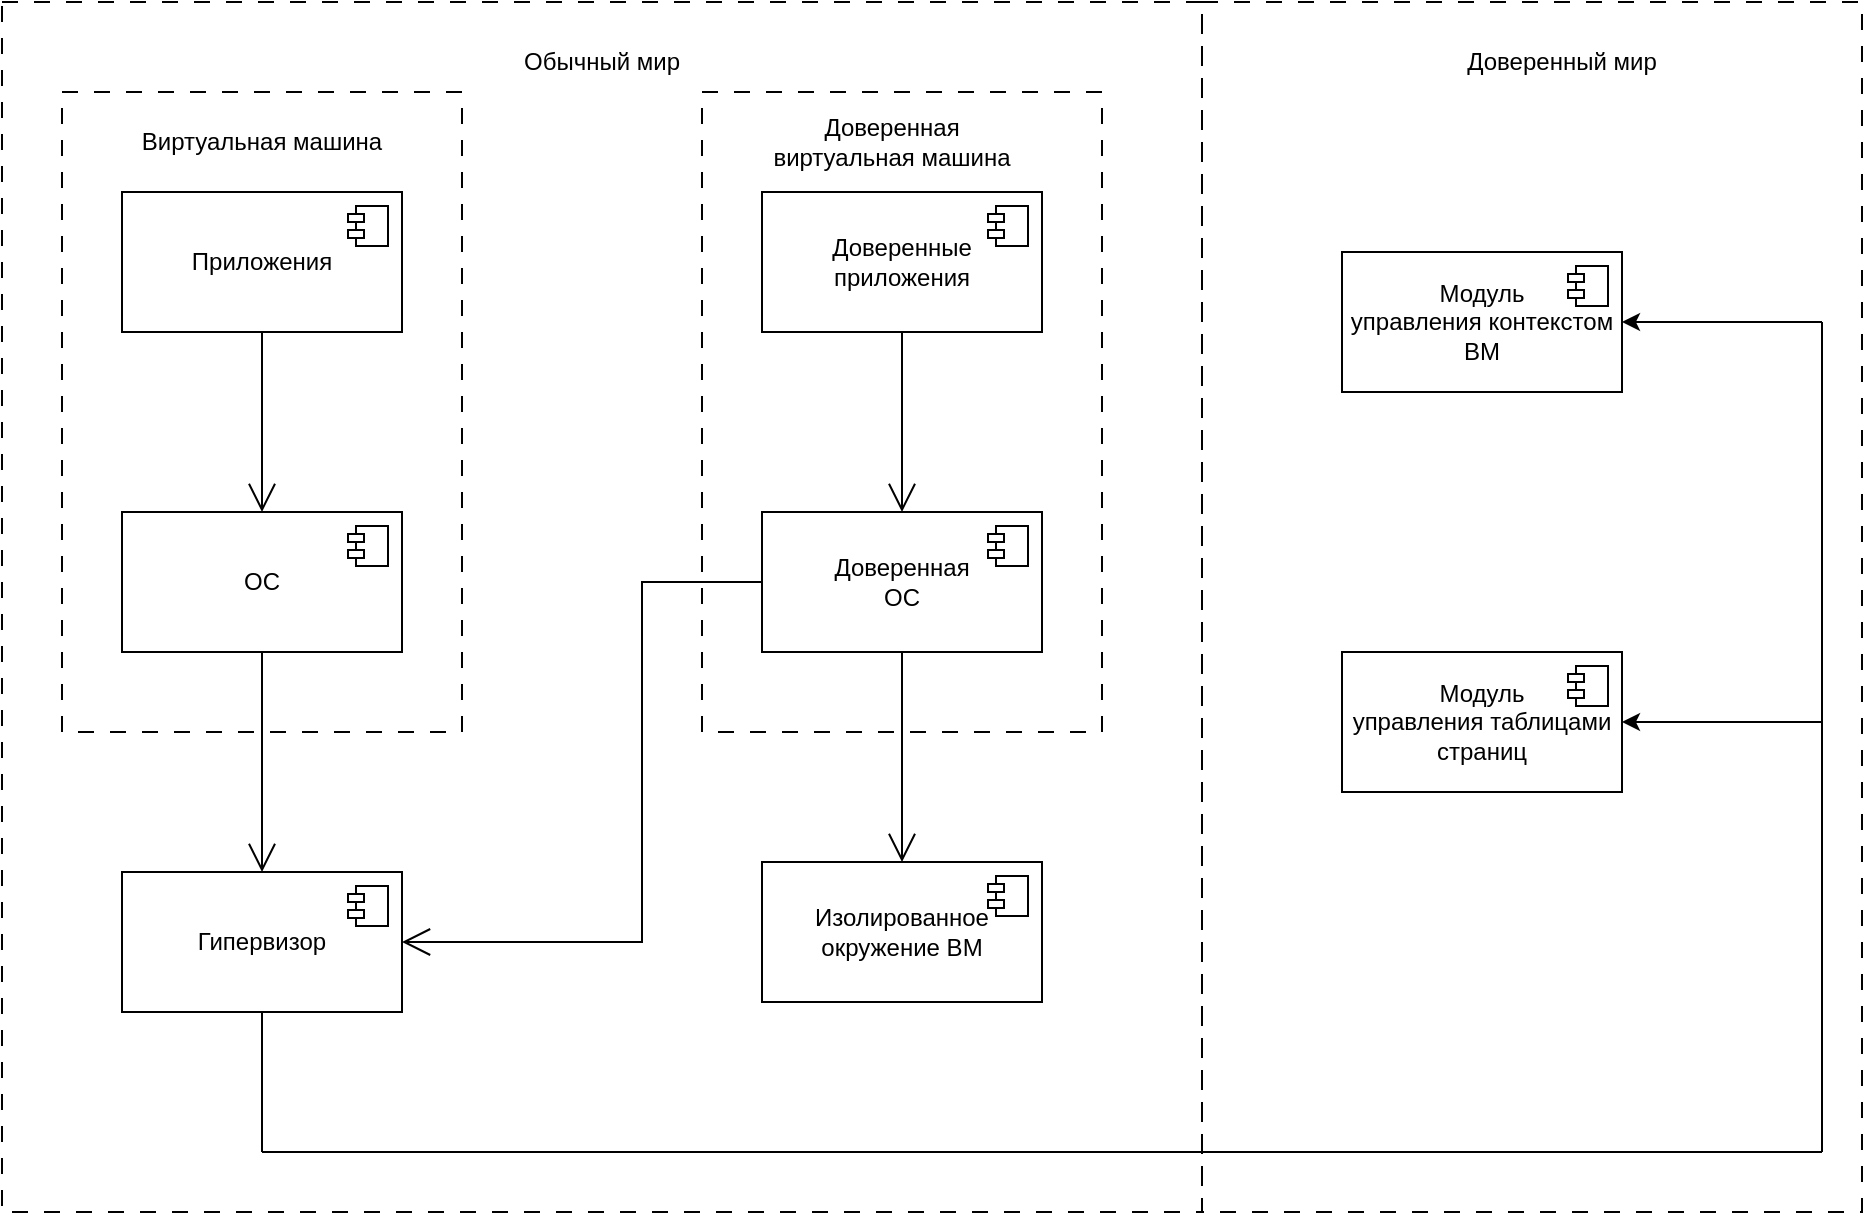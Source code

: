 <mxfile version="24.2.5" type="device">
  <diagram name="Page-1" id="mnYBlM6ExCyNvV4whlxs">
    <mxGraphModel dx="539" dy="179" grid="1" gridSize="10" guides="1" tooltips="1" connect="1" arrows="1" fold="1" page="1" pageScale="1" pageWidth="850" pageHeight="1100" math="0" shadow="0">
      <root>
        <mxCell id="0" />
        <mxCell id="1" parent="0" />
        <mxCell id="cfFYNgQWbaskFS-q6y5M-15" value="" style="rounded=0;whiteSpace=wrap;html=1;fillColor=none;dashed=1;dashPattern=8 8;" vertex="1" parent="1">
          <mxGeometry x="650" y="65" width="330" height="605" as="geometry" />
        </mxCell>
        <mxCell id="cfFYNgQWbaskFS-q6y5M-3" value="" style="rounded=0;whiteSpace=wrap;html=1;fillColor=none;dashed=1;dashPattern=8 8;" vertex="1" parent="1">
          <mxGeometry x="400" y="110" width="200" height="320" as="geometry" />
        </mxCell>
        <mxCell id="cfFYNgQWbaskFS-q6y5M-1" value="" style="rounded=0;whiteSpace=wrap;html=1;fillColor=none;dashed=1;dashPattern=8 8;" vertex="1" parent="1">
          <mxGeometry x="80" y="110" width="200" height="320" as="geometry" />
        </mxCell>
        <mxCell id="cfFYNgQWbaskFS-q6y5M-14" value="" style="rounded=0;whiteSpace=wrap;html=1;fillColor=none;dashed=1;dashPattern=8 8;" vertex="1" parent="1">
          <mxGeometry x="50" y="65" width="600" height="605" as="geometry" />
        </mxCell>
        <mxCell id="5czzXK6IEvLx0_h1if0Y-10" value="" style="endArrow=open;endSize=12;html=1;rounded=0;exitX=0.5;exitY=1;exitDx=0;exitDy=0;entryX=0.5;entryY=0;entryDx=0;entryDy=0;" parent="1" source="5czzXK6IEvLx0_h1if0Y-19" target="5czzXK6IEvLx0_h1if0Y-22" edge="1">
          <mxGeometry width="160" relative="1" as="geometry">
            <mxPoint x="180" y="400" as="sourcePoint" />
            <mxPoint x="330" y="470" as="targetPoint" />
          </mxGeometry>
        </mxCell>
        <mxCell id="5czzXK6IEvLx0_h1if0Y-11" value="" style="endArrow=open;endSize=12;html=1;rounded=0;exitX=0.5;exitY=1;exitDx=0;exitDy=0;entryX=0.5;entryY=0;entryDx=0;entryDy=0;" parent="1" source="5czzXK6IEvLx0_h1if0Y-13" target="5czzXK6IEvLx0_h1if0Y-19" edge="1">
          <mxGeometry width="160" relative="1" as="geometry">
            <mxPoint x="180" y="260" as="sourcePoint" />
            <mxPoint x="180" y="340" as="targetPoint" />
          </mxGeometry>
        </mxCell>
        <mxCell id="5czzXK6IEvLx0_h1if0Y-12" value="" style="endArrow=open;endSize=12;html=1;rounded=0;exitX=0.5;exitY=1;exitDx=0;exitDy=0;entryX=0.5;entryY=0;entryDx=0;entryDy=0;" parent="1" source="5czzXK6IEvLx0_h1if0Y-15" target="5czzXK6IEvLx0_h1if0Y-17" edge="1">
          <mxGeometry width="160" relative="1" as="geometry">
            <mxPoint x="460" y="260" as="sourcePoint" />
            <mxPoint x="460" y="340" as="targetPoint" />
          </mxGeometry>
        </mxCell>
        <mxCell id="5czzXK6IEvLx0_h1if0Y-13" value="Приложения" style="html=1;dropTarget=0;whiteSpace=wrap;" parent="1" vertex="1">
          <mxGeometry x="110" y="160" width="140" height="70" as="geometry" />
        </mxCell>
        <mxCell id="5czzXK6IEvLx0_h1if0Y-14" value="" style="shape=module;jettyWidth=8;jettyHeight=4;" parent="5czzXK6IEvLx0_h1if0Y-13" vertex="1">
          <mxGeometry x="1" width="20" height="20" relative="1" as="geometry">
            <mxPoint x="-27" y="7" as="offset" />
          </mxGeometry>
        </mxCell>
        <mxCell id="5czzXK6IEvLx0_h1if0Y-15" value="Доверенные приложения" style="html=1;dropTarget=0;whiteSpace=wrap;" parent="1" vertex="1">
          <mxGeometry x="430" y="160" width="140" height="70" as="geometry" />
        </mxCell>
        <mxCell id="5czzXK6IEvLx0_h1if0Y-16" value="" style="shape=module;jettyWidth=8;jettyHeight=4;" parent="5czzXK6IEvLx0_h1if0Y-15" vertex="1">
          <mxGeometry x="1" width="20" height="20" relative="1" as="geometry">
            <mxPoint x="-27" y="7" as="offset" />
          </mxGeometry>
        </mxCell>
        <mxCell id="5czzXK6IEvLx0_h1if0Y-17" value="Доверенная&lt;br&gt;ОС" style="html=1;dropTarget=0;whiteSpace=wrap;" parent="1" vertex="1">
          <mxGeometry x="430" y="320" width="140" height="70" as="geometry" />
        </mxCell>
        <mxCell id="5czzXK6IEvLx0_h1if0Y-18" value="" style="shape=module;jettyWidth=8;jettyHeight=4;" parent="5czzXK6IEvLx0_h1if0Y-17" vertex="1">
          <mxGeometry x="1" width="20" height="20" relative="1" as="geometry">
            <mxPoint x="-27" y="7" as="offset" />
          </mxGeometry>
        </mxCell>
        <mxCell id="5czzXK6IEvLx0_h1if0Y-19" value="ОС" style="html=1;dropTarget=0;whiteSpace=wrap;" parent="1" vertex="1">
          <mxGeometry x="110" y="320" width="140" height="70" as="geometry" />
        </mxCell>
        <mxCell id="5czzXK6IEvLx0_h1if0Y-20" value="" style="shape=module;jettyWidth=8;jettyHeight=4;" parent="5czzXK6IEvLx0_h1if0Y-19" vertex="1">
          <mxGeometry x="1" width="20" height="20" relative="1" as="geometry">
            <mxPoint x="-27" y="7" as="offset" />
          </mxGeometry>
        </mxCell>
        <mxCell id="5czzXK6IEvLx0_h1if0Y-22" value="Гипервизор" style="html=1;dropTarget=0;whiteSpace=wrap;" parent="1" vertex="1">
          <mxGeometry x="110" y="500" width="140" height="70" as="geometry" />
        </mxCell>
        <mxCell id="5czzXK6IEvLx0_h1if0Y-23" value="" style="shape=module;jettyWidth=8;jettyHeight=4;" parent="5czzXK6IEvLx0_h1if0Y-22" vertex="1">
          <mxGeometry x="1" width="20" height="20" relative="1" as="geometry">
            <mxPoint x="-27" y="7" as="offset" />
          </mxGeometry>
        </mxCell>
        <mxCell id="5czzXK6IEvLx0_h1if0Y-24" value="Изолированное окружение ВМ" style="html=1;dropTarget=0;whiteSpace=wrap;" parent="1" vertex="1">
          <mxGeometry x="430" y="495" width="140" height="70" as="geometry" />
        </mxCell>
        <mxCell id="5czzXK6IEvLx0_h1if0Y-25" value="" style="shape=module;jettyWidth=8;jettyHeight=4;" parent="5czzXK6IEvLx0_h1if0Y-24" vertex="1">
          <mxGeometry x="1" width="20" height="20" relative="1" as="geometry">
            <mxPoint x="-27" y="7" as="offset" />
          </mxGeometry>
        </mxCell>
        <mxCell id="5czzXK6IEvLx0_h1if0Y-26" value="" style="endArrow=open;endSize=12;html=1;rounded=0;exitX=0.5;exitY=1;exitDx=0;exitDy=0;entryX=0.5;entryY=0;entryDx=0;entryDy=0;" parent="1" source="5czzXK6IEvLx0_h1if0Y-17" target="5czzXK6IEvLx0_h1if0Y-24" edge="1">
          <mxGeometry width="160" relative="1" as="geometry">
            <mxPoint x="499.66" y="390" as="sourcePoint" />
            <mxPoint x="499.66" y="500" as="targetPoint" />
          </mxGeometry>
        </mxCell>
        <mxCell id="5czzXK6IEvLx0_h1if0Y-27" value="" style="endArrow=open;endSize=12;html=1;rounded=0;exitX=0;exitY=0.5;exitDx=0;exitDy=0;entryX=1;entryY=0.5;entryDx=0;entryDy=0;" parent="1" source="5czzXK6IEvLx0_h1if0Y-17" target="5czzXK6IEvLx0_h1if0Y-22" edge="1">
          <mxGeometry width="160" relative="1" as="geometry">
            <mxPoint x="190" y="400" as="sourcePoint" />
            <mxPoint x="190" y="510" as="targetPoint" />
            <Array as="points">
              <mxPoint x="370" y="355" />
              <mxPoint x="370" y="535" />
            </Array>
          </mxGeometry>
        </mxCell>
        <mxCell id="5czzXK6IEvLx0_h1if0Y-28" value="Модуль&lt;br&gt; управления таблицами страниц" style="html=1;dropTarget=0;whiteSpace=wrap;" parent="1" vertex="1">
          <mxGeometry x="720" y="390" width="140" height="70" as="geometry" />
        </mxCell>
        <mxCell id="5czzXK6IEvLx0_h1if0Y-29" value="" style="shape=module;jettyWidth=8;jettyHeight=4;" parent="5czzXK6IEvLx0_h1if0Y-28" vertex="1">
          <mxGeometry x="1" width="20" height="20" relative="1" as="geometry">
            <mxPoint x="-27" y="7" as="offset" />
          </mxGeometry>
        </mxCell>
        <mxCell id="5czzXK6IEvLx0_h1if0Y-30" value="Модуль&lt;br&gt; управления контекстом ВМ" style="html=1;dropTarget=0;whiteSpace=wrap;" parent="1" vertex="1">
          <mxGeometry x="720" y="190" width="140" height="70" as="geometry" />
        </mxCell>
        <mxCell id="5czzXK6IEvLx0_h1if0Y-31" value="" style="shape=module;jettyWidth=8;jettyHeight=4;" parent="5czzXK6IEvLx0_h1if0Y-30" vertex="1">
          <mxGeometry x="1" width="20" height="20" relative="1" as="geometry">
            <mxPoint x="-27" y="7" as="offset" />
          </mxGeometry>
        </mxCell>
        <mxCell id="cfFYNgQWbaskFS-q6y5M-4" value="Виртуальная машина" style="text;html=1;align=center;verticalAlign=middle;whiteSpace=wrap;rounded=0;" vertex="1" parent="1">
          <mxGeometry x="110" y="120" width="140" height="30" as="geometry" />
        </mxCell>
        <mxCell id="cfFYNgQWbaskFS-q6y5M-5" value="Доверенная виртуальная машина" style="text;html=1;align=center;verticalAlign=middle;whiteSpace=wrap;rounded=0;" vertex="1" parent="1">
          <mxGeometry x="425" y="120" width="140" height="30" as="geometry" />
        </mxCell>
        <mxCell id="cfFYNgQWbaskFS-q6y5M-7" value="" style="endArrow=none;html=1;rounded=0;entryX=0.5;entryY=1;entryDx=0;entryDy=0;" edge="1" parent="1" target="5czzXK6IEvLx0_h1if0Y-22">
          <mxGeometry width="50" height="50" relative="1" as="geometry">
            <mxPoint x="180" y="640" as="sourcePoint" />
            <mxPoint x="710" y="470" as="targetPoint" />
          </mxGeometry>
        </mxCell>
        <mxCell id="cfFYNgQWbaskFS-q6y5M-8" value="" style="endArrow=none;html=1;rounded=0;" edge="1" parent="1">
          <mxGeometry width="50" height="50" relative="1" as="geometry">
            <mxPoint x="180" y="640" as="sourcePoint" />
            <mxPoint x="960" y="640" as="targetPoint" />
          </mxGeometry>
        </mxCell>
        <mxCell id="cfFYNgQWbaskFS-q6y5M-9" value="" style="endArrow=none;html=1;rounded=0;" edge="1" parent="1">
          <mxGeometry width="50" height="50" relative="1" as="geometry">
            <mxPoint x="960" y="225" as="sourcePoint" />
            <mxPoint x="960" y="640" as="targetPoint" />
          </mxGeometry>
        </mxCell>
        <mxCell id="cfFYNgQWbaskFS-q6y5M-10" value="" style="endArrow=classic;html=1;rounded=0;entryX=1;entryY=0.5;entryDx=0;entryDy=0;" edge="1" parent="1" target="5czzXK6IEvLx0_h1if0Y-30">
          <mxGeometry width="50" height="50" relative="1" as="geometry">
            <mxPoint x="960" y="225" as="sourcePoint" />
            <mxPoint x="710" y="280" as="targetPoint" />
          </mxGeometry>
        </mxCell>
        <mxCell id="cfFYNgQWbaskFS-q6y5M-11" value="" style="endArrow=classic;html=1;rounded=0;entryX=1;entryY=0.5;entryDx=0;entryDy=0;" edge="1" parent="1" target="5czzXK6IEvLx0_h1if0Y-28">
          <mxGeometry width="50" height="50" relative="1" as="geometry">
            <mxPoint x="960" y="425" as="sourcePoint" />
            <mxPoint x="890" y="380" as="targetPoint" />
          </mxGeometry>
        </mxCell>
        <mxCell id="cfFYNgQWbaskFS-q6y5M-17" value="Обычный мир" style="text;html=1;align=center;verticalAlign=middle;whiteSpace=wrap;rounded=0;" vertex="1" parent="1">
          <mxGeometry x="305" y="80" width="90" height="30" as="geometry" />
        </mxCell>
        <mxCell id="cfFYNgQWbaskFS-q6y5M-18" value="Доверенный мир" style="text;html=1;align=center;verticalAlign=middle;whiteSpace=wrap;rounded=0;" vertex="1" parent="1">
          <mxGeometry x="770" y="80" width="120" height="30" as="geometry" />
        </mxCell>
      </root>
    </mxGraphModel>
  </diagram>
</mxfile>
